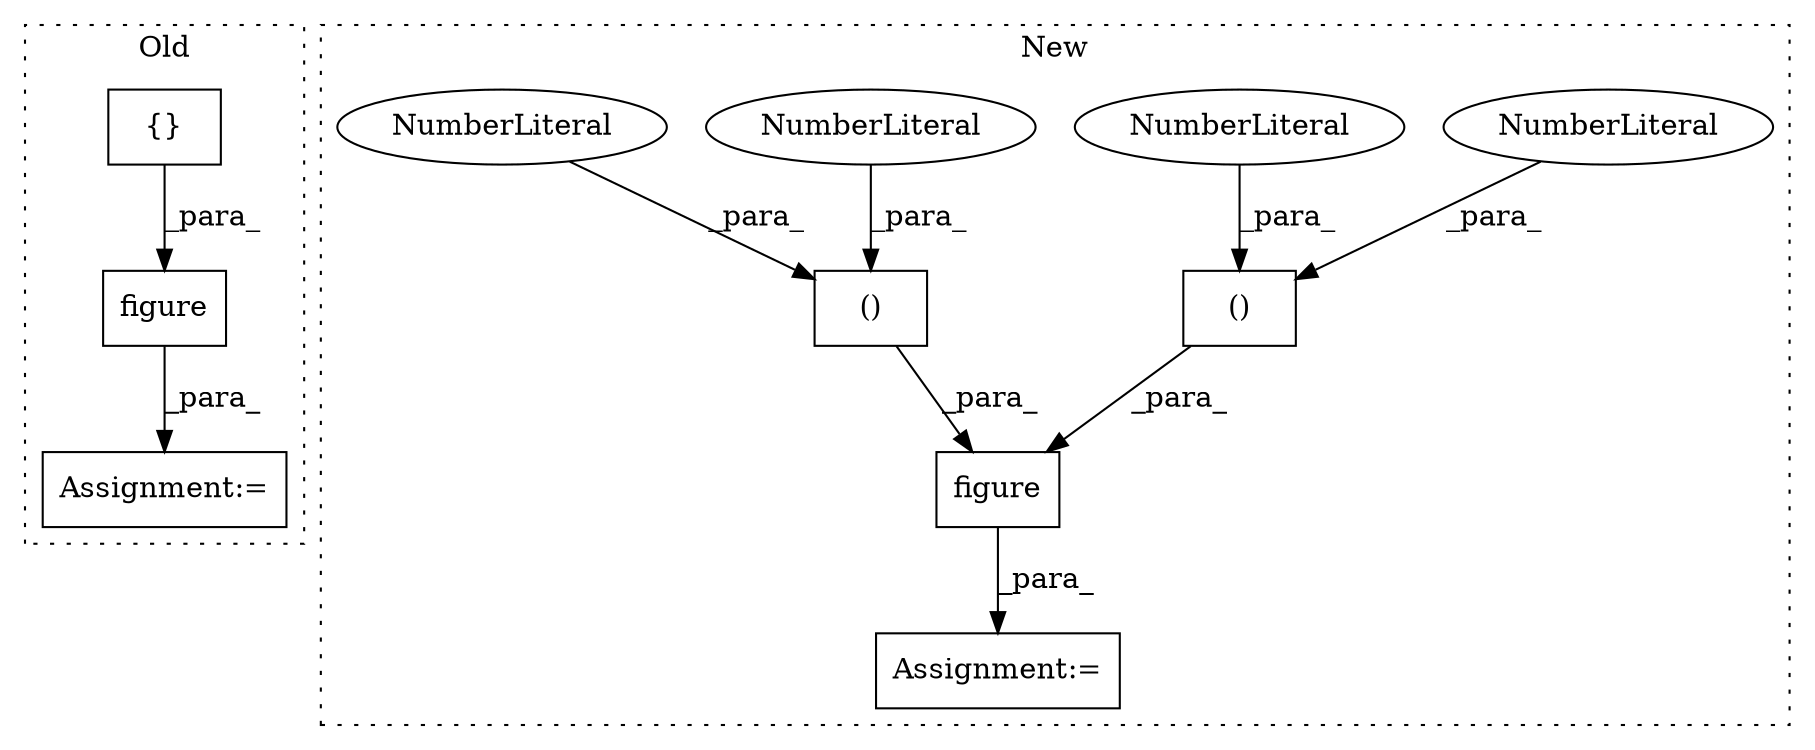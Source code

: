 digraph G {
subgraph cluster0 {
1 [label="figure" a="32" s="456,494" l="7,1" shape="box"];
10 [label="Assignment:=" a="7" s="455" l="1" shape="box"];
11 [label="{}" a="4" s="488,493" l="1,1" shape="box"];
label = "Old";
style="dotted";
}
subgraph cluster1 {
2 [label="figure" a="32" s="406,457" l="12,2" shape="box"];
3 [label="()" a="106" s="418" l="16" shape="box"];
4 [label="NumberLiteral" a="34" s="418" l="1" shape="ellipse"];
5 [label="NumberLiteral" a="34" s="432" l="2" shape="ellipse"];
6 [label="()" a="106" s="441" l="16" shape="box"];
7 [label="NumberLiteral" a="34" s="441" l="1" shape="ellipse"];
8 [label="NumberLiteral" a="34" s="455" l="2" shape="ellipse"];
9 [label="Assignment:=" a="7" s="405" l="1" shape="box"];
label = "New";
style="dotted";
}
1 -> 10 [label="_para_"];
2 -> 9 [label="_para_"];
3 -> 2 [label="_para_"];
4 -> 3 [label="_para_"];
5 -> 3 [label="_para_"];
6 -> 2 [label="_para_"];
7 -> 6 [label="_para_"];
8 -> 6 [label="_para_"];
11 -> 1 [label="_para_"];
}